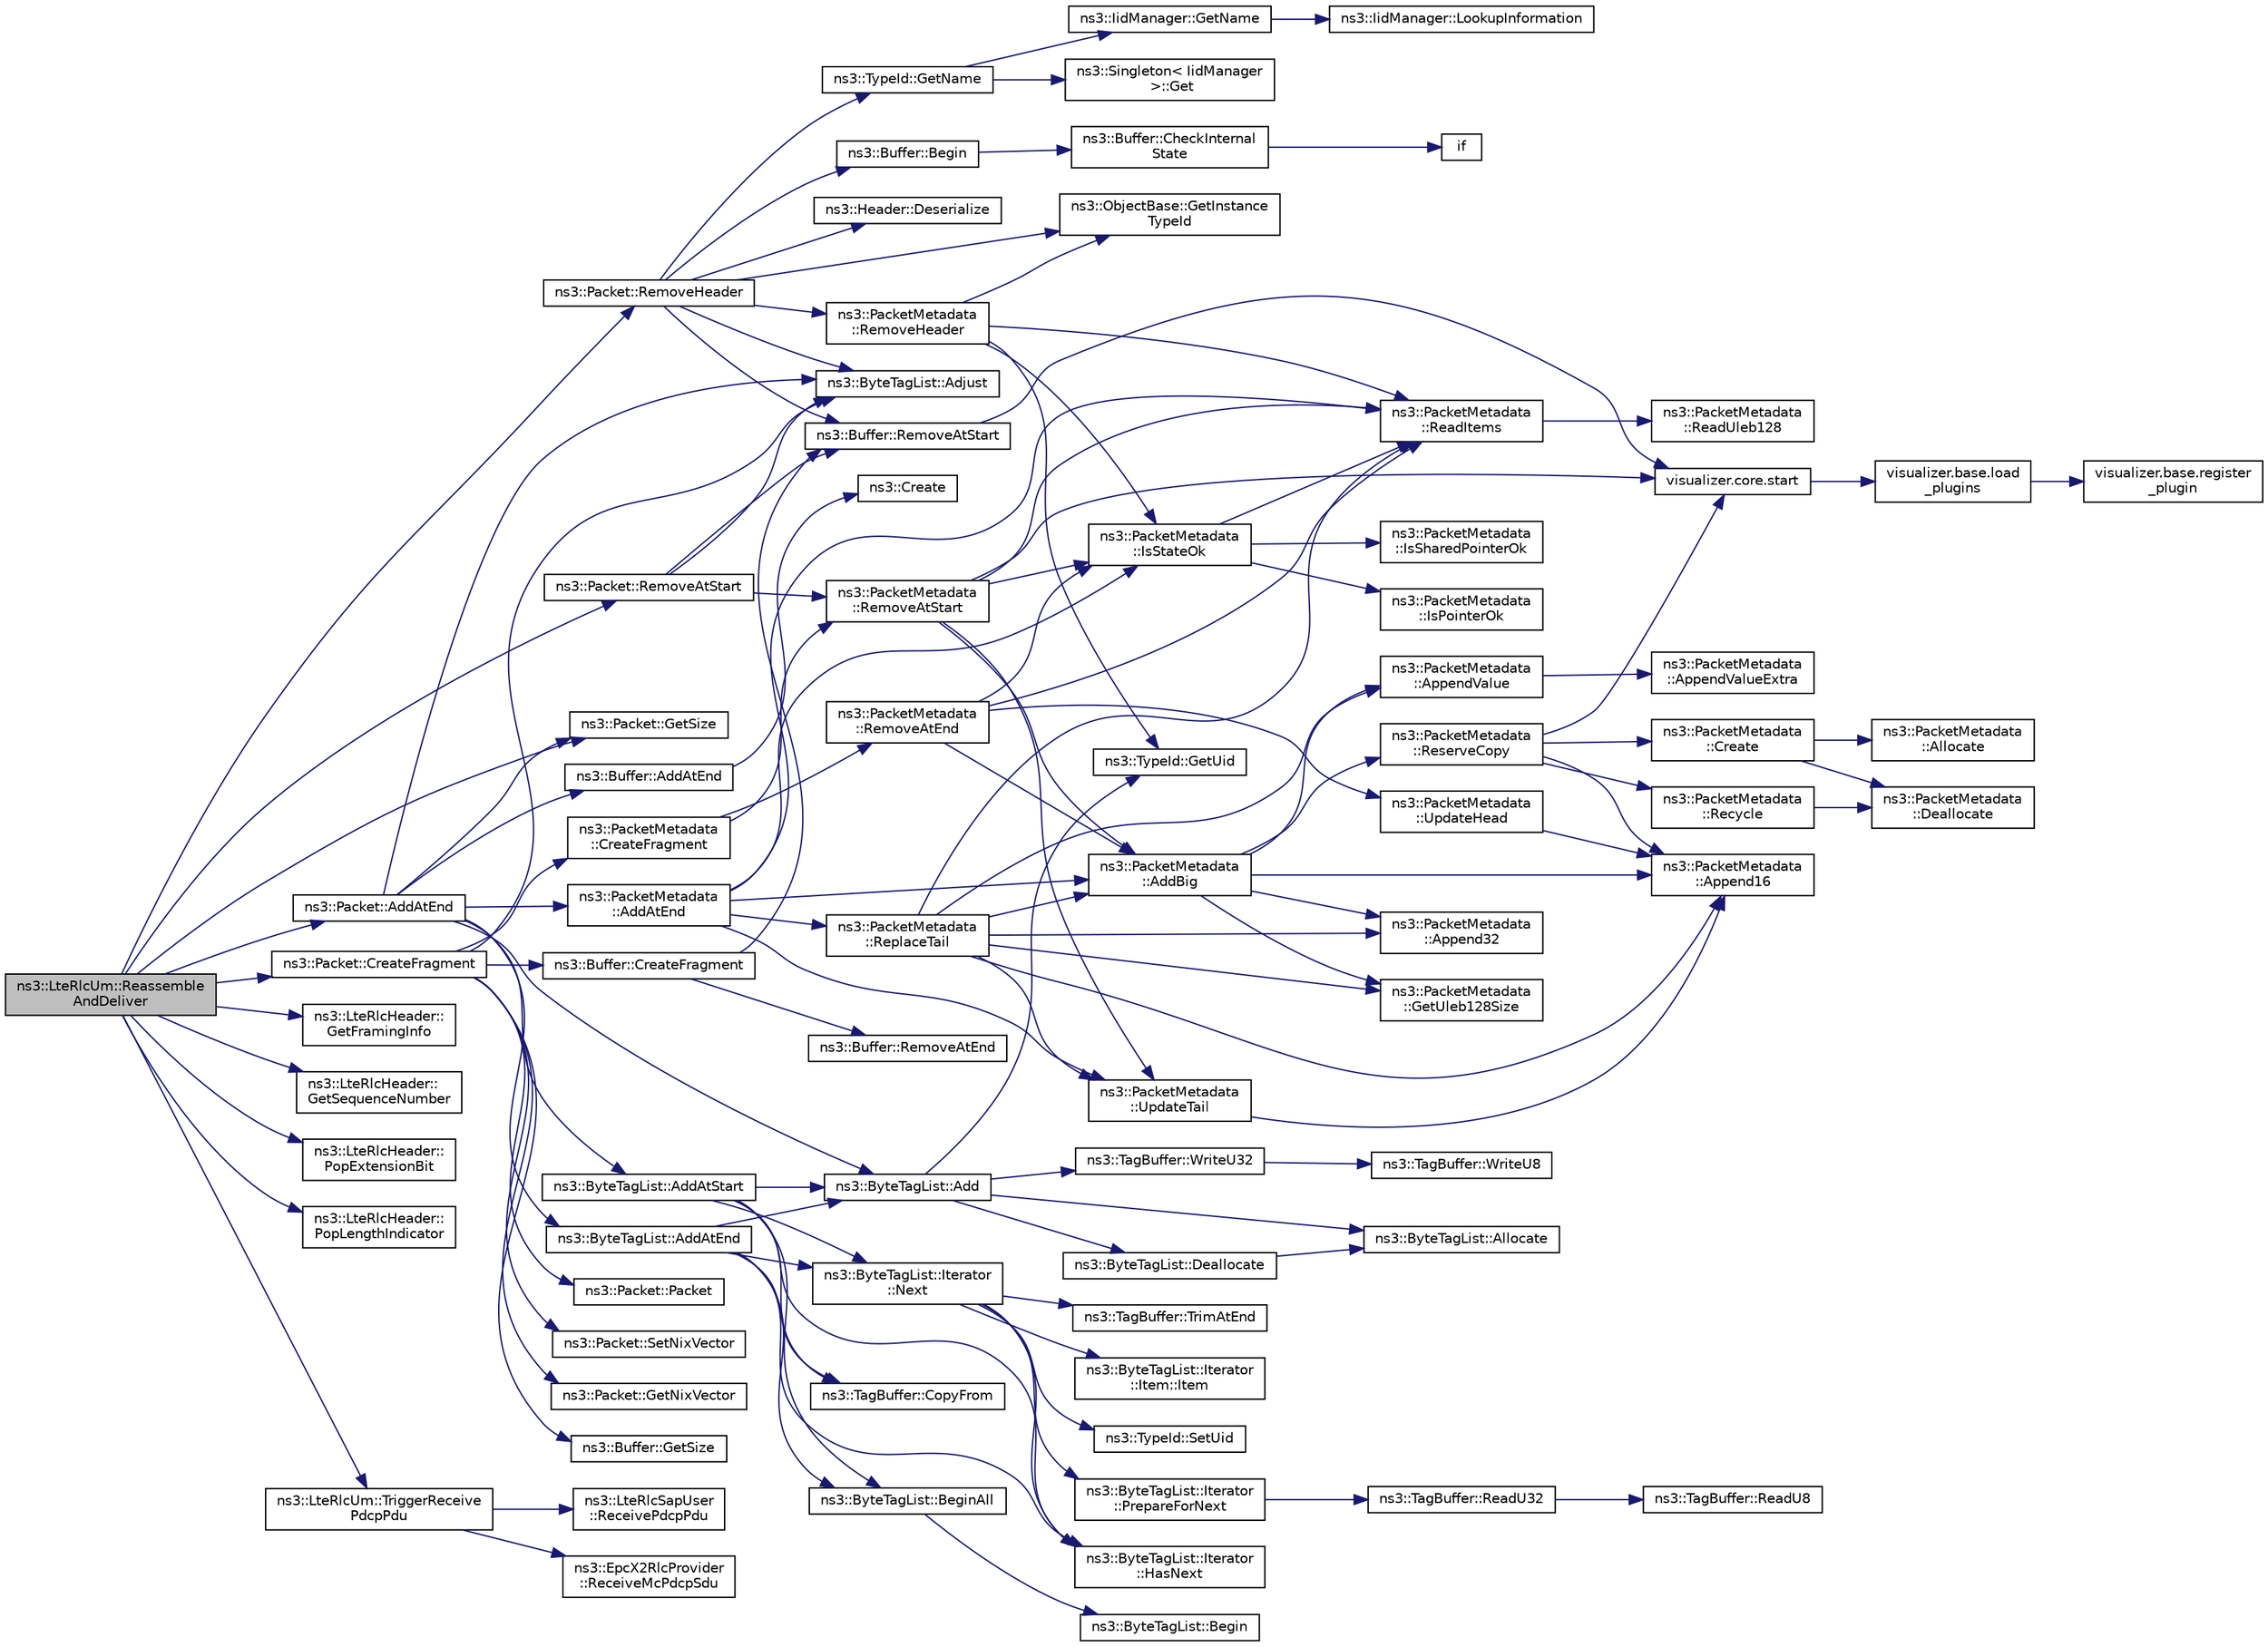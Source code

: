 digraph "ns3::LteRlcUm::ReassembleAndDeliver"
{
  edge [fontname="Helvetica",fontsize="10",labelfontname="Helvetica",labelfontsize="10"];
  node [fontname="Helvetica",fontsize="10",shape=record];
  rankdir="LR";
  Node1 [label="ns3::LteRlcUm::Reassemble\lAndDeliver",height=0.2,width=0.4,color="black", fillcolor="grey75", style="filled", fontcolor="black"];
  Node1 -> Node2 [color="midnightblue",fontsize="10",style="solid"];
  Node2 [label="ns3::Packet::RemoveHeader",height=0.2,width=0.4,color="black", fillcolor="white", style="filled",URL="$dd/d7a/classns3_1_1Packet.html#a0961eccf975d75f902d40956c93ba63e",tooltip="Deserialize and remove the header from the internal buffer. "];
  Node2 -> Node3 [color="midnightblue",fontsize="10",style="solid"];
  Node3 [label="ns3::Header::Deserialize",height=0.2,width=0.4,color="black", fillcolor="white", style="filled",URL="$d6/dae/classns3_1_1Header.html#a78be9400bb66b2a8543606f395ef5396"];
  Node2 -> Node4 [color="midnightblue",fontsize="10",style="solid"];
  Node4 [label="ns3::Buffer::Begin",height=0.2,width=0.4,color="black", fillcolor="white", style="filled",URL="$da/d85/classns3_1_1Buffer.html#a893d4bf50df13e730b6cd0fda91b967f"];
  Node4 -> Node5 [color="midnightblue",fontsize="10",style="solid"];
  Node5 [label="ns3::Buffer::CheckInternal\lState",height=0.2,width=0.4,color="black", fillcolor="white", style="filled",URL="$da/d85/classns3_1_1Buffer.html#a6202ce7f1ecc1fc7a14cc13017375d14",tooltip="Checks the internal buffer structures consistency. "];
  Node5 -> Node6 [color="midnightblue",fontsize="10",style="solid"];
  Node6 [label="if",height=0.2,width=0.4,color="black", fillcolor="white", style="filled",URL="$d8/d0e/loss__ITU1238_8m.html#a419d895abe1313c35fa353c93802647e"];
  Node2 -> Node7 [color="midnightblue",fontsize="10",style="solid"];
  Node7 [label="ns3::ObjectBase::GetInstance\lTypeId",height=0.2,width=0.4,color="black", fillcolor="white", style="filled",URL="$d2/dac/classns3_1_1ObjectBase.html#abe5b43a6f5b99a92a4c3122db31f06fb"];
  Node2 -> Node8 [color="midnightblue",fontsize="10",style="solid"];
  Node8 [label="ns3::TypeId::GetName",height=0.2,width=0.4,color="black", fillcolor="white", style="filled",URL="$d6/d11/classns3_1_1TypeId.html#aa3c41c79ae428b3cb396a9c6bb3ef314"];
  Node8 -> Node9 [color="midnightblue",fontsize="10",style="solid"];
  Node9 [label="ns3::Singleton\< IidManager\l \>::Get",height=0.2,width=0.4,color="black", fillcolor="white", style="filled",URL="$d8/d77/classns3_1_1Singleton.html#a80a2cd3c25a27ea72add7a9f7a141ffa"];
  Node8 -> Node10 [color="midnightblue",fontsize="10",style="solid"];
  Node10 [label="ns3::IidManager::GetName",height=0.2,width=0.4,color="black", fillcolor="white", style="filled",URL="$d4/d1c/classns3_1_1IidManager.html#a5d68d0f0f44594dcdec239dbdb5bf53c"];
  Node10 -> Node11 [color="midnightblue",fontsize="10",style="solid"];
  Node11 [label="ns3::IidManager::LookupInformation",height=0.2,width=0.4,color="black", fillcolor="white", style="filled",URL="$d4/d1c/classns3_1_1IidManager.html#a6b1f4ba2815dba27a377e8a8db2384cf"];
  Node2 -> Node12 [color="midnightblue",fontsize="10",style="solid"];
  Node12 [label="ns3::Buffer::RemoveAtStart",height=0.2,width=0.4,color="black", fillcolor="white", style="filled",URL="$da/d85/classns3_1_1Buffer.html#adeecbb3e8f518aec6fee0437578ade4b"];
  Node12 -> Node13 [color="midnightblue",fontsize="10",style="solid"];
  Node13 [label="visualizer.core.start",height=0.2,width=0.4,color="black", fillcolor="white", style="filled",URL="$df/d6c/namespacevisualizer_1_1core.html#a2a35e5d8a34af358b508dac8635754e0"];
  Node13 -> Node14 [color="midnightblue",fontsize="10",style="solid"];
  Node14 [label="visualizer.base.load\l_plugins",height=0.2,width=0.4,color="black", fillcolor="white", style="filled",URL="$d4/d39/namespacevisualizer_1_1base.html#ad171497a5ff1afe0a73bedaebf35448f"];
  Node14 -> Node15 [color="midnightblue",fontsize="10",style="solid"];
  Node15 [label="visualizer.base.register\l_plugin",height=0.2,width=0.4,color="black", fillcolor="white", style="filled",URL="$d4/d39/namespacevisualizer_1_1base.html#a6b0ffcff1e17ec4027496f50177e5b9e"];
  Node2 -> Node16 [color="midnightblue",fontsize="10",style="solid"];
  Node16 [label="ns3::ByteTagList::Adjust",height=0.2,width=0.4,color="black", fillcolor="white", style="filled",URL="$dd/d64/classns3_1_1ByteTagList.html#a1fec06d7e6daaf8039cf2a148e4090f2"];
  Node2 -> Node17 [color="midnightblue",fontsize="10",style="solid"];
  Node17 [label="ns3::PacketMetadata\l::RemoveHeader",height=0.2,width=0.4,color="black", fillcolor="white", style="filled",URL="$d1/db1/classns3_1_1PacketMetadata.html#afa8a589ec783d4998516d7f39f21242d",tooltip="Remove an header. "];
  Node17 -> Node7 [color="midnightblue",fontsize="10",style="solid"];
  Node17 -> Node18 [color="midnightblue",fontsize="10",style="solid"];
  Node18 [label="ns3::TypeId::GetUid",height=0.2,width=0.4,color="black", fillcolor="white", style="filled",URL="$d6/d11/classns3_1_1TypeId.html#acd3e41de6340d06299f4fd63e2ed8da0"];
  Node17 -> Node19 [color="midnightblue",fontsize="10",style="solid"];
  Node19 [label="ns3::PacketMetadata\l::IsStateOk",height=0.2,width=0.4,color="black", fillcolor="white", style="filled",URL="$d1/db1/classns3_1_1PacketMetadata.html#a208d3163e28704438cdd4d30318e489c",tooltip="Check if the metadata state is ok. "];
  Node19 -> Node20 [color="midnightblue",fontsize="10",style="solid"];
  Node20 [label="ns3::PacketMetadata\l::IsPointerOk",height=0.2,width=0.4,color="black", fillcolor="white", style="filled",URL="$d1/db1/classns3_1_1PacketMetadata.html#acf15fba7d020ebd77591619b5ad273c5",tooltip="Check if the position is valid. "];
  Node19 -> Node21 [color="midnightblue",fontsize="10",style="solid"];
  Node21 [label="ns3::PacketMetadata\l::ReadItems",height=0.2,width=0.4,color="black", fillcolor="white", style="filled",URL="$d1/db1/classns3_1_1PacketMetadata.html#a3719ad2c32313a9a1c74462322e8b517",tooltip="Read items. "];
  Node21 -> Node22 [color="midnightblue",fontsize="10",style="solid"];
  Node22 [label="ns3::PacketMetadata\l::ReadUleb128",height=0.2,width=0.4,color="black", fillcolor="white", style="filled",URL="$d1/db1/classns3_1_1PacketMetadata.html#a7ae75db766a843dbee8960ae8cbf23ee",tooltip="Read a ULEB128 (Unsigned Little Endian Base 128) coded number. "];
  Node19 -> Node23 [color="midnightblue",fontsize="10",style="solid"];
  Node23 [label="ns3::PacketMetadata\l::IsSharedPointerOk",height=0.2,width=0.4,color="black", fillcolor="white", style="filled",URL="$d1/db1/classns3_1_1PacketMetadata.html#ae62c5bb3dce611a0f8c5e9ba3ba8e26e",tooltip="Check if the position is valid. "];
  Node17 -> Node21 [color="midnightblue",fontsize="10",style="solid"];
  Node1 -> Node24 [color="midnightblue",fontsize="10",style="solid"];
  Node24 [label="ns3::LteRlcHeader::\lGetFramingInfo",height=0.2,width=0.4,color="black", fillcolor="white", style="filled",URL="$db/dd2/classns3_1_1LteRlcHeader.html#a3f3986f2bd852e7e48df6f56616b5fd8"];
  Node1 -> Node25 [color="midnightblue",fontsize="10",style="solid"];
  Node25 [label="ns3::LteRlcHeader::\lGetSequenceNumber",height=0.2,width=0.4,color="black", fillcolor="white", style="filled",URL="$db/dd2/classns3_1_1LteRlcHeader.html#a2d3e13e21eea67fae72a636c0a273ebb"];
  Node1 -> Node26 [color="midnightblue",fontsize="10",style="solid"];
  Node26 [label="ns3::LteRlcHeader::\lPopExtensionBit",height=0.2,width=0.4,color="black", fillcolor="white", style="filled",URL="$db/dd2/classns3_1_1LteRlcHeader.html#a63f21ccde901bd9c37e946792fd780a4"];
  Node1 -> Node27 [color="midnightblue",fontsize="10",style="solid"];
  Node27 [label="ns3::LteRlcHeader::\lPopLengthIndicator",height=0.2,width=0.4,color="black", fillcolor="white", style="filled",URL="$db/dd2/classns3_1_1LteRlcHeader.html#a815ab76d4869be1d40f3d8a6b5e5e6f0"];
  Node1 -> Node28 [color="midnightblue",fontsize="10",style="solid"];
  Node28 [label="ns3::Packet::GetSize",height=0.2,width=0.4,color="black", fillcolor="white", style="filled",URL="$dd/d7a/classns3_1_1Packet.html#a462855c9929954d4301a4edfe55f4f1c",tooltip="Returns the the size in bytes of the packet (including the zero-filled initial payload). "];
  Node1 -> Node29 [color="midnightblue",fontsize="10",style="solid"];
  Node29 [label="ns3::Packet::CreateFragment",height=0.2,width=0.4,color="black", fillcolor="white", style="filled",URL="$dd/d7a/classns3_1_1Packet.html#a16f6113606b355b2b346e2245fa2a3d0",tooltip="Create a new packet which contains a fragment of the original packet. "];
  Node29 -> Node30 [color="midnightblue",fontsize="10",style="solid"];
  Node30 [label="ns3::Buffer::CreateFragment",height=0.2,width=0.4,color="black", fillcolor="white", style="filled",URL="$da/d85/classns3_1_1Buffer.html#a9285016f38b451c65edb50196ef817f8"];
  Node30 -> Node12 [color="midnightblue",fontsize="10",style="solid"];
  Node30 -> Node31 [color="midnightblue",fontsize="10",style="solid"];
  Node31 [label="ns3::Buffer::RemoveAtEnd",height=0.2,width=0.4,color="black", fillcolor="white", style="filled",URL="$da/d85/classns3_1_1Buffer.html#a83b30fd8e1202e778fb471757b800d47"];
  Node29 -> Node16 [color="midnightblue",fontsize="10",style="solid"];
  Node29 -> Node32 [color="midnightblue",fontsize="10",style="solid"];
  Node32 [label="ns3::Buffer::GetSize",height=0.2,width=0.4,color="black", fillcolor="white", style="filled",URL="$da/d85/classns3_1_1Buffer.html#a3047b8f2dad303c6370695122f1884f0"];
  Node29 -> Node33 [color="midnightblue",fontsize="10",style="solid"];
  Node33 [label="ns3::PacketMetadata\l::CreateFragment",height=0.2,width=0.4,color="black", fillcolor="white", style="filled",URL="$d1/db1/classns3_1_1PacketMetadata.html#a0c4fe43ab63b49432451c37263826d67",tooltip="Creates a fragment. "];
  Node33 -> Node34 [color="midnightblue",fontsize="10",style="solid"];
  Node34 [label="ns3::PacketMetadata\l::RemoveAtStart",height=0.2,width=0.4,color="black", fillcolor="white", style="filled",URL="$d1/db1/classns3_1_1PacketMetadata.html#a9a0300e7ae709f269d59b6733e590d56",tooltip="Remove a chunk of metadata at the metadata start. "];
  Node34 -> Node19 [color="midnightblue",fontsize="10",style="solid"];
  Node34 -> Node13 [color="midnightblue",fontsize="10",style="solid"];
  Node34 -> Node21 [color="midnightblue",fontsize="10",style="solid"];
  Node34 -> Node35 [color="midnightblue",fontsize="10",style="solid"];
  Node35 [label="ns3::PacketMetadata\l::AddBig",height=0.2,width=0.4,color="black", fillcolor="white", style="filled",URL="$d1/db1/classns3_1_1PacketMetadata.html#ae89a0bf5e3dcd624bd37bc8ca67544da",tooltip="Add a \"Big\" Item (a SmallItem plus an ExtraItem) "];
  Node35 -> Node36 [color="midnightblue",fontsize="10",style="solid"];
  Node36 [label="ns3::PacketMetadata\l::GetUleb128Size",height=0.2,width=0.4,color="black", fillcolor="white", style="filled",URL="$d1/db1/classns3_1_1PacketMetadata.html#a4ea634655d1780a2b4dd9a3ac54c3501",tooltip="Get the ULEB128 (Unsigned Little Endian Base 128) size. "];
  Node35 -> Node37 [color="midnightblue",fontsize="10",style="solid"];
  Node37 [label="ns3::PacketMetadata\l::ReserveCopy",height=0.2,width=0.4,color="black", fillcolor="white", style="filled",URL="$d1/db1/classns3_1_1PacketMetadata.html#a18a4039a86f4c212742f6359849ddfd6",tooltip="Reserve space and make a metadata copy. "];
  Node37 -> Node38 [color="midnightblue",fontsize="10",style="solid"];
  Node38 [label="ns3::PacketMetadata\l::Create",height=0.2,width=0.4,color="black", fillcolor="white", style="filled",URL="$d1/db1/classns3_1_1PacketMetadata.html#a94be0cf01bdfdf5dda7ae0afc475dc2a",tooltip="Create a buffer data storage. "];
  Node38 -> Node39 [color="midnightblue",fontsize="10",style="solid"];
  Node39 [label="ns3::PacketMetadata\l::Deallocate",height=0.2,width=0.4,color="black", fillcolor="white", style="filled",URL="$d1/db1/classns3_1_1PacketMetadata.html#a5284ea0e3b7e0e272ca521cb976431b7",tooltip="Deallocate the buffer memory. "];
  Node38 -> Node40 [color="midnightblue",fontsize="10",style="solid"];
  Node40 [label="ns3::PacketMetadata\l::Allocate",height=0.2,width=0.4,color="black", fillcolor="white", style="filled",URL="$d1/db1/classns3_1_1PacketMetadata.html#a5cb8aff27ae7a4b60c0bc1a743e1cc8a",tooltip="Allocate a buffer data storage. "];
  Node37 -> Node41 [color="midnightblue",fontsize="10",style="solid"];
  Node41 [label="ns3::PacketMetadata\l::Recycle",height=0.2,width=0.4,color="black", fillcolor="white", style="filled",URL="$d1/db1/classns3_1_1PacketMetadata.html#ae4bff0e3145f955d12e75531b0be6b7f",tooltip="Recycle the buffer memory. "];
  Node41 -> Node39 [color="midnightblue",fontsize="10",style="solid"];
  Node37 -> Node13 [color="midnightblue",fontsize="10",style="solid"];
  Node37 -> Node42 [color="midnightblue",fontsize="10",style="solid"];
  Node42 [label="ns3::PacketMetadata\l::Append16",height=0.2,width=0.4,color="black", fillcolor="white", style="filled",URL="$d1/db1/classns3_1_1PacketMetadata.html#ab80adc9c544b0f087715acf15e255707",tooltip="Append a 16-bit value to the buffer. "];
  Node35 -> Node42 [color="midnightblue",fontsize="10",style="solid"];
  Node35 -> Node43 [color="midnightblue",fontsize="10",style="solid"];
  Node43 [label="ns3::PacketMetadata\l::AppendValue",height=0.2,width=0.4,color="black", fillcolor="white", style="filled",URL="$d1/db1/classns3_1_1PacketMetadata.html#a48151488856a00fc7325c3e761b19b97",tooltip="Append a value to the buffer. "];
  Node43 -> Node44 [color="midnightblue",fontsize="10",style="solid"];
  Node44 [label="ns3::PacketMetadata\l::AppendValueExtra",height=0.2,width=0.4,color="black", fillcolor="white", style="filled",URL="$d1/db1/classns3_1_1PacketMetadata.html#a1cac4e4c0f975898b39dc0a8cd7fd4d0",tooltip="Append a value to the buffer - extra. "];
  Node35 -> Node45 [color="midnightblue",fontsize="10",style="solid"];
  Node45 [label="ns3::PacketMetadata\l::Append32",height=0.2,width=0.4,color="black", fillcolor="white", style="filled",URL="$d1/db1/classns3_1_1PacketMetadata.html#a254b3766510c9b38a2ad0bec6d973f15",tooltip="Append a 32-bit value to the buffer. "];
  Node34 -> Node46 [color="midnightblue",fontsize="10",style="solid"];
  Node46 [label="ns3::PacketMetadata\l::UpdateTail",height=0.2,width=0.4,color="black", fillcolor="white", style="filled",URL="$d1/db1/classns3_1_1PacketMetadata.html#ad975bb9c1c0a6875ccc2309f071c5b55",tooltip="Update the tail. "];
  Node46 -> Node42 [color="midnightblue",fontsize="10",style="solid"];
  Node33 -> Node47 [color="midnightblue",fontsize="10",style="solid"];
  Node47 [label="ns3::PacketMetadata\l::RemoveAtEnd",height=0.2,width=0.4,color="black", fillcolor="white", style="filled",URL="$d1/db1/classns3_1_1PacketMetadata.html#a7c76154f5302bd55a68406f0103d50c6",tooltip="Remove a chunk of metadata at the metadata end. "];
  Node47 -> Node19 [color="midnightblue",fontsize="10",style="solid"];
  Node47 -> Node21 [color="midnightblue",fontsize="10",style="solid"];
  Node47 -> Node35 [color="midnightblue",fontsize="10",style="solid"];
  Node47 -> Node48 [color="midnightblue",fontsize="10",style="solid"];
  Node48 [label="ns3::PacketMetadata\l::UpdateHead",height=0.2,width=0.4,color="black", fillcolor="white", style="filled",URL="$d1/db1/classns3_1_1PacketMetadata.html#a3baa0c324423e6fd600b31858aa4ade9",tooltip="Update the head. "];
  Node48 -> Node42 [color="midnightblue",fontsize="10",style="solid"];
  Node29 -> Node49 [color="midnightblue",fontsize="10",style="solid"];
  Node49 [label="ns3::Packet::Packet",height=0.2,width=0.4,color="black", fillcolor="white", style="filled",URL="$dd/d7a/classns3_1_1Packet.html#ac1a30f8cf28346960cfac4a2c9fa7026",tooltip="Create an empty packet with a new uid (as returned by getUid). "];
  Node29 -> Node50 [color="midnightblue",fontsize="10",style="solid"];
  Node50 [label="ns3::Packet::SetNixVector",height=0.2,width=0.4,color="black", fillcolor="white", style="filled",URL="$dd/d7a/classns3_1_1Packet.html#a7e02c5b608a578c845aafd838f155989",tooltip="Set the packet nix-vector. "];
  Node29 -> Node51 [color="midnightblue",fontsize="10",style="solid"];
  Node51 [label="ns3::Packet::GetNixVector",height=0.2,width=0.4,color="black", fillcolor="white", style="filled",URL="$dd/d7a/classns3_1_1Packet.html#a3d68d7d2738678185315b59640848819",tooltip="Get the packet nix-vector. "];
  Node1 -> Node52 [color="midnightblue",fontsize="10",style="solid"];
  Node52 [label="ns3::Packet::RemoveAtStart",height=0.2,width=0.4,color="black", fillcolor="white", style="filled",URL="$dd/d7a/classns3_1_1Packet.html#a78aa207e7921dd2f9f7e0d0b7a1c730a",tooltip="Remove size bytes from the start of the current packet. "];
  Node52 -> Node12 [color="midnightblue",fontsize="10",style="solid"];
  Node52 -> Node16 [color="midnightblue",fontsize="10",style="solid"];
  Node52 -> Node34 [color="midnightblue",fontsize="10",style="solid"];
  Node1 -> Node53 [color="midnightblue",fontsize="10",style="solid"];
  Node53 [label="ns3::LteRlcUm::TriggerReceive\lPdcpPdu",height=0.2,width=0.4,color="black", fillcolor="white", style="filled",URL="$db/d49/classns3_1_1LteRlcUm.html#ae1041db82eadf14d676c47e30214adfd"];
  Node53 -> Node54 [color="midnightblue",fontsize="10",style="solid"];
  Node54 [label="ns3::LteRlcSapUser\l::ReceivePdcpPdu",height=0.2,width=0.4,color="black", fillcolor="white", style="filled",URL="$d9/d10/classns3_1_1LteRlcSapUser.html#aaadbd52044f4bf26453b6eb2e26df9c8"];
  Node53 -> Node55 [color="midnightblue",fontsize="10",style="solid"];
  Node55 [label="ns3::EpcX2RlcProvider\l::ReceiveMcPdcpSdu",height=0.2,width=0.4,color="black", fillcolor="white", style="filled",URL="$d0/d20/classns3_1_1EpcX2RlcProvider.html#ae58a8184e3a1b3243f328b8d0efe3352"];
  Node1 -> Node56 [color="midnightblue",fontsize="10",style="solid"];
  Node56 [label="ns3::Packet::AddAtEnd",height=0.2,width=0.4,color="black", fillcolor="white", style="filled",URL="$dd/d7a/classns3_1_1Packet.html#a14ec3d4250b425468764de58f5837b6b",tooltip="Concatenate the input packet at the end of the current packet. "];
  Node56 -> Node57 [color="midnightblue",fontsize="10",style="solid"];
  Node57 [label="ns3::ByteTagList::AddAtEnd",height=0.2,width=0.4,color="black", fillcolor="white", style="filled",URL="$dd/d64/classns3_1_1ByteTagList.html#a0d8aa9cf6aaf856eb08d4f4a01f38446"];
  Node57 -> Node58 [color="midnightblue",fontsize="10",style="solid"];
  Node58 [label="ns3::ByteTagList::BeginAll",height=0.2,width=0.4,color="black", fillcolor="white", style="filled",URL="$dd/d64/classns3_1_1ByteTagList.html#ac4f33846ef6a84a64ede38b2de1564ba",tooltip="Returns an iterator pointing to the very first tag in this list. "];
  Node58 -> Node59 [color="midnightblue",fontsize="10",style="solid"];
  Node59 [label="ns3::ByteTagList::Begin",height=0.2,width=0.4,color="black", fillcolor="white", style="filled",URL="$dd/d64/classns3_1_1ByteTagList.html#acee7b77907ef44826712a630443493e7"];
  Node57 -> Node60 [color="midnightblue",fontsize="10",style="solid"];
  Node60 [label="ns3::ByteTagList::Iterator\l::HasNext",height=0.2,width=0.4,color="black", fillcolor="white", style="filled",URL="$de/dc7/classns3_1_1ByteTagList_1_1Iterator.html#aa1c5eb37f289d0eef8dfaf687498eaec",tooltip="Used to determine if the iterator is at the end of the byteTagList. "];
  Node57 -> Node61 [color="midnightblue",fontsize="10",style="solid"];
  Node61 [label="ns3::ByteTagList::Iterator\l::Next",height=0.2,width=0.4,color="black", fillcolor="white", style="filled",URL="$de/dc7/classns3_1_1ByteTagList_1_1Iterator.html#af521864d800baab1d9c5262f59ce4433",tooltip="Returns the next Item from the ByteTagList. "];
  Node61 -> Node60 [color="midnightblue",fontsize="10",style="solid"];
  Node61 -> Node62 [color="midnightblue",fontsize="10",style="solid"];
  Node62 [label="ns3::ByteTagList::Iterator\l::Item::Item",height=0.2,width=0.4,color="black", fillcolor="white", style="filled",URL="$d5/da6/structns3_1_1ByteTagList_1_1Iterator_1_1Item.html#acbefc31279faa7437e5ee3c88a16d925",tooltip="constructs an item with the given TagBuffer "];
  Node61 -> Node63 [color="midnightblue",fontsize="10",style="solid"];
  Node63 [label="ns3::TypeId::SetUid",height=0.2,width=0.4,color="black", fillcolor="white", style="filled",URL="$d6/d11/classns3_1_1TypeId.html#a85ebe2aebd1cbf13dea9d731e3081481"];
  Node61 -> Node64 [color="midnightblue",fontsize="10",style="solid"];
  Node64 [label="ns3::TagBuffer::TrimAtEnd",height=0.2,width=0.4,color="black", fillcolor="white", style="filled",URL="$d6/ded/classns3_1_1TagBuffer.html#a163314c17e95305cecd202eb0496affa",tooltip="Trim some space from the end. "];
  Node61 -> Node65 [color="midnightblue",fontsize="10",style="solid"];
  Node65 [label="ns3::ByteTagList::Iterator\l::PrepareForNext",height=0.2,width=0.4,color="black", fillcolor="white", style="filled",URL="$de/dc7/classns3_1_1ByteTagList_1_1Iterator.html#afeebeb2923b6d7d908b0868d9e4750e5",tooltip="Prepare the iterator for the next tag. "];
  Node65 -> Node66 [color="midnightblue",fontsize="10",style="solid"];
  Node66 [label="ns3::TagBuffer::ReadU32",height=0.2,width=0.4,color="black", fillcolor="white", style="filled",URL="$d6/ded/classns3_1_1TagBuffer.html#a6b1c1414efc7cf8ea6a3f682c3e27663"];
  Node66 -> Node67 [color="midnightblue",fontsize="10",style="solid"];
  Node67 [label="ns3::TagBuffer::ReadU8",height=0.2,width=0.4,color="black", fillcolor="white", style="filled",URL="$d6/ded/classns3_1_1TagBuffer.html#af424ec7219aed6d9d31d414bf89ae5bd"];
  Node57 -> Node68 [color="midnightblue",fontsize="10",style="solid"];
  Node68 [label="ns3::ByteTagList::Add",height=0.2,width=0.4,color="black", fillcolor="white", style="filled",URL="$dd/d64/classns3_1_1ByteTagList.html#ac970192e923afc561a304d17af4b8a52"];
  Node68 -> Node69 [color="midnightblue",fontsize="10",style="solid"];
  Node69 [label="ns3::ByteTagList::Allocate",height=0.2,width=0.4,color="black", fillcolor="white", style="filled",URL="$dd/d64/classns3_1_1ByteTagList.html#a6a23e438aeb894ea188a0ada84437073",tooltip="Allocate the memory for the ByteTagListData. "];
  Node68 -> Node70 [color="midnightblue",fontsize="10",style="solid"];
  Node70 [label="ns3::ByteTagList::Deallocate",height=0.2,width=0.4,color="black", fillcolor="white", style="filled",URL="$dd/d64/classns3_1_1ByteTagList.html#aebe6943177a3ce90f7fa16188e67f650",tooltip="Deallocates a ByteTagListData. "];
  Node70 -> Node69 [color="midnightblue",fontsize="10",style="solid"];
  Node68 -> Node71 [color="midnightblue",fontsize="10",style="solid"];
  Node71 [label="ns3::TagBuffer::WriteU32",height=0.2,width=0.4,color="black", fillcolor="white", style="filled",URL="$d6/ded/classns3_1_1TagBuffer.html#abbb5049f106100a61e38db498132121d"];
  Node71 -> Node72 [color="midnightblue",fontsize="10",style="solid"];
  Node72 [label="ns3::TagBuffer::WriteU8",height=0.2,width=0.4,color="black", fillcolor="white", style="filled",URL="$d6/ded/classns3_1_1TagBuffer.html#a75098eafbb40382166603f99d1149c0b"];
  Node68 -> Node18 [color="midnightblue",fontsize="10",style="solid"];
  Node57 -> Node73 [color="midnightblue",fontsize="10",style="solid"];
  Node73 [label="ns3::TagBuffer::CopyFrom",height=0.2,width=0.4,color="black", fillcolor="white", style="filled",URL="$d6/ded/classns3_1_1TagBuffer.html#afe07a9e117449ff5b5d5857291671349",tooltip="Copy the nternal structure of another TagBuffer. "];
  Node56 -> Node28 [color="midnightblue",fontsize="10",style="solid"];
  Node56 -> Node74 [color="midnightblue",fontsize="10",style="solid"];
  Node74 [label="ns3::ByteTagList::AddAtStart",height=0.2,width=0.4,color="black", fillcolor="white", style="filled",URL="$dd/d64/classns3_1_1ByteTagList.html#acb4563fbe4299c55af41ba7a166b71d5"];
  Node74 -> Node58 [color="midnightblue",fontsize="10",style="solid"];
  Node74 -> Node60 [color="midnightblue",fontsize="10",style="solid"];
  Node74 -> Node61 [color="midnightblue",fontsize="10",style="solid"];
  Node74 -> Node68 [color="midnightblue",fontsize="10",style="solid"];
  Node74 -> Node73 [color="midnightblue",fontsize="10",style="solid"];
  Node56 -> Node16 [color="midnightblue",fontsize="10",style="solid"];
  Node56 -> Node68 [color="midnightblue",fontsize="10",style="solid"];
  Node56 -> Node75 [color="midnightblue",fontsize="10",style="solid"];
  Node75 [label="ns3::Buffer::AddAtEnd",height=0.2,width=0.4,color="black", fillcolor="white", style="filled",URL="$da/d85/classns3_1_1Buffer.html#a92dd87809af24fb10696fee9a9cb56cf"];
  Node75 -> Node76 [color="midnightblue",fontsize="10",style="solid"];
  Node76 [label="ns3::Create",height=0.2,width=0.4,color="black", fillcolor="white", style="filled",URL="$d2/df2/group__ptr.html#ga0406dd2d929ceac05ce39d4579fa3e4b"];
  Node56 -> Node77 [color="midnightblue",fontsize="10",style="solid"];
  Node77 [label="ns3::PacketMetadata\l::AddAtEnd",height=0.2,width=0.4,color="black", fillcolor="white", style="filled",URL="$d1/db1/classns3_1_1PacketMetadata.html#af7ceb1a4a7ded625c85dbd477b5fc8b6",tooltip="Add a metadata at the metadata start. "];
  Node77 -> Node19 [color="midnightblue",fontsize="10",style="solid"];
  Node77 -> Node21 [color="midnightblue",fontsize="10",style="solid"];
  Node77 -> Node78 [color="midnightblue",fontsize="10",style="solid"];
  Node78 [label="ns3::PacketMetadata\l::ReplaceTail",height=0.2,width=0.4,color="black", fillcolor="white", style="filled",URL="$d1/db1/classns3_1_1PacketMetadata.html#a0ad8fd1e4af8eaafca676b4cc3d9749b",tooltip="Replace the tail. "];
  Node78 -> Node36 [color="midnightblue",fontsize="10",style="solid"];
  Node78 -> Node42 [color="midnightblue",fontsize="10",style="solid"];
  Node78 -> Node43 [color="midnightblue",fontsize="10",style="solid"];
  Node78 -> Node45 [color="midnightblue",fontsize="10",style="solid"];
  Node78 -> Node21 [color="midnightblue",fontsize="10",style="solid"];
  Node78 -> Node35 [color="midnightblue",fontsize="10",style="solid"];
  Node78 -> Node46 [color="midnightblue",fontsize="10",style="solid"];
  Node77 -> Node35 [color="midnightblue",fontsize="10",style="solid"];
  Node77 -> Node46 [color="midnightblue",fontsize="10",style="solid"];
}
